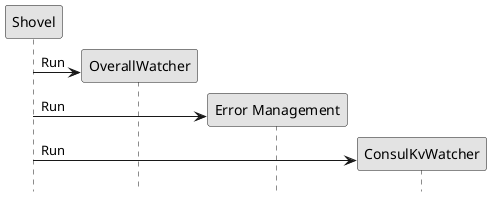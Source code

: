@startuml
skinparam shadowing false
skinparam monochrome true
' skinparam ParticipantPadding 20
' skinparam BoxPadding 10
skinparam MaxMessageSize 10
hide footbox

participant Shovel as shovel
participant "OverallWatcher" as over
participant "Error Management" as error
participant "ConsulKvWatcher" as kv_watch

create over
shovel->over: Run
create error
shovel->error: Run
create kv_watch
shovel->kv_watch: Run

@enduml